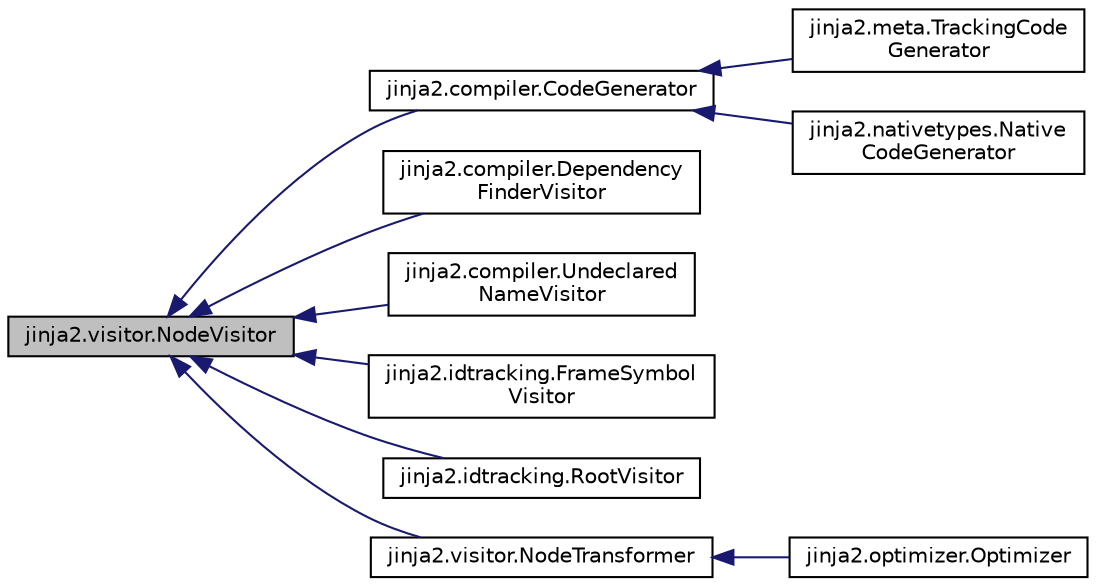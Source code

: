 digraph "jinja2.visitor.NodeVisitor"
{
 // LATEX_PDF_SIZE
  edge [fontname="Helvetica",fontsize="10",labelfontname="Helvetica",labelfontsize="10"];
  node [fontname="Helvetica",fontsize="10",shape=record];
  rankdir="LR";
  Node1 [label="jinja2.visitor.NodeVisitor",height=0.2,width=0.4,color="black", fillcolor="grey75", style="filled", fontcolor="black",tooltip=" "];
  Node1 -> Node2 [dir="back",color="midnightblue",fontsize="10",style="solid"];
  Node2 [label="jinja2.compiler.CodeGenerator",height=0.2,width=0.4,color="black", fillcolor="white", style="filled",URL="$classjinja2_1_1compiler_1_1CodeGenerator.html",tooltip=" "];
  Node2 -> Node3 [dir="back",color="midnightblue",fontsize="10",style="solid"];
  Node3 [label="jinja2.meta.TrackingCode\lGenerator",height=0.2,width=0.4,color="black", fillcolor="white", style="filled",URL="$classjinja2_1_1meta_1_1TrackingCodeGenerator.html",tooltip=" "];
  Node2 -> Node4 [dir="back",color="midnightblue",fontsize="10",style="solid"];
  Node4 [label="jinja2.nativetypes.Native\lCodeGenerator",height=0.2,width=0.4,color="black", fillcolor="white", style="filled",URL="$classjinja2_1_1nativetypes_1_1NativeCodeGenerator.html",tooltip=" "];
  Node1 -> Node5 [dir="back",color="midnightblue",fontsize="10",style="solid"];
  Node5 [label="jinja2.compiler.Dependency\lFinderVisitor",height=0.2,width=0.4,color="black", fillcolor="white", style="filled",URL="$classjinja2_1_1compiler_1_1DependencyFinderVisitor.html",tooltip=" "];
  Node1 -> Node6 [dir="back",color="midnightblue",fontsize="10",style="solid"];
  Node6 [label="jinja2.compiler.Undeclared\lNameVisitor",height=0.2,width=0.4,color="black", fillcolor="white", style="filled",URL="$classjinja2_1_1compiler_1_1UndeclaredNameVisitor.html",tooltip=" "];
  Node1 -> Node7 [dir="back",color="midnightblue",fontsize="10",style="solid"];
  Node7 [label="jinja2.idtracking.FrameSymbol\lVisitor",height=0.2,width=0.4,color="black", fillcolor="white", style="filled",URL="$classjinja2_1_1idtracking_1_1FrameSymbolVisitor.html",tooltip=" "];
  Node1 -> Node8 [dir="back",color="midnightblue",fontsize="10",style="solid"];
  Node8 [label="jinja2.idtracking.RootVisitor",height=0.2,width=0.4,color="black", fillcolor="white", style="filled",URL="$classjinja2_1_1idtracking_1_1RootVisitor.html",tooltip=" "];
  Node1 -> Node9 [dir="back",color="midnightblue",fontsize="10",style="solid"];
  Node9 [label="jinja2.visitor.NodeTransformer",height=0.2,width=0.4,color="black", fillcolor="white", style="filled",URL="$classjinja2_1_1visitor_1_1NodeTransformer.html",tooltip=" "];
  Node9 -> Node10 [dir="back",color="midnightblue",fontsize="10",style="solid"];
  Node10 [label="jinja2.optimizer.Optimizer",height=0.2,width=0.4,color="black", fillcolor="white", style="filled",URL="$classjinja2_1_1optimizer_1_1Optimizer.html",tooltip=" "];
}
